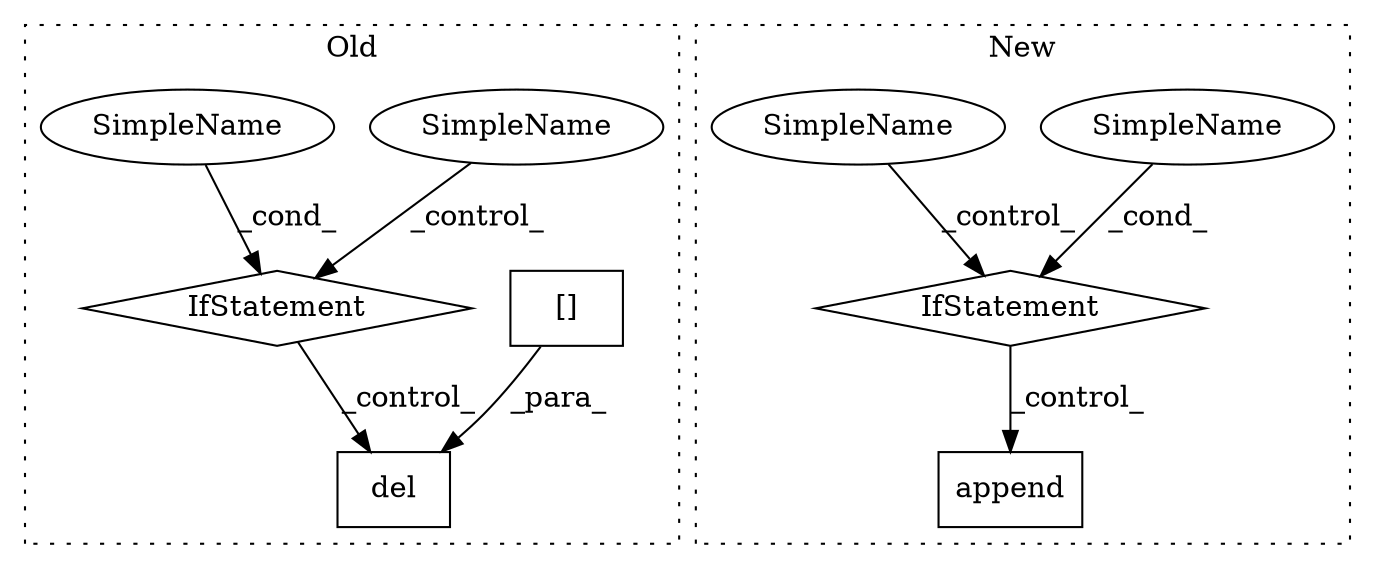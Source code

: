 digraph G {
subgraph cluster0 {
1 [label="del" a="32" s="13058,13081" l="4,1" shape="box"];
3 [label="[]" a="2" s="13062,13080" l="16,1" shape="box"];
7 [label="IfStatement" a="25" s="12946,13044" l="4,2" shape="diamond"];
8 [label="SimpleName" a="42" s="" l="" shape="ellipse"];
9 [label="SimpleName" a="42" s="" l="" shape="ellipse"];
label = "Old";
style="dotted";
}
subgraph cluster1 {
2 [label="append" a="32" s="12969,12980" l="7,1" shape="box"];
4 [label="IfStatement" a="25" s="12904,12942" l="4,2" shape="diamond"];
5 [label="SimpleName" a="42" s="" l="" shape="ellipse"];
6 [label="SimpleName" a="42" s="" l="" shape="ellipse"];
label = "New";
style="dotted";
}
3 -> 1 [label="_para_"];
4 -> 2 [label="_control_"];
5 -> 4 [label="_cond_"];
6 -> 4 [label="_control_"];
7 -> 1 [label="_control_"];
8 -> 7 [label="_control_"];
9 -> 7 [label="_cond_"];
}